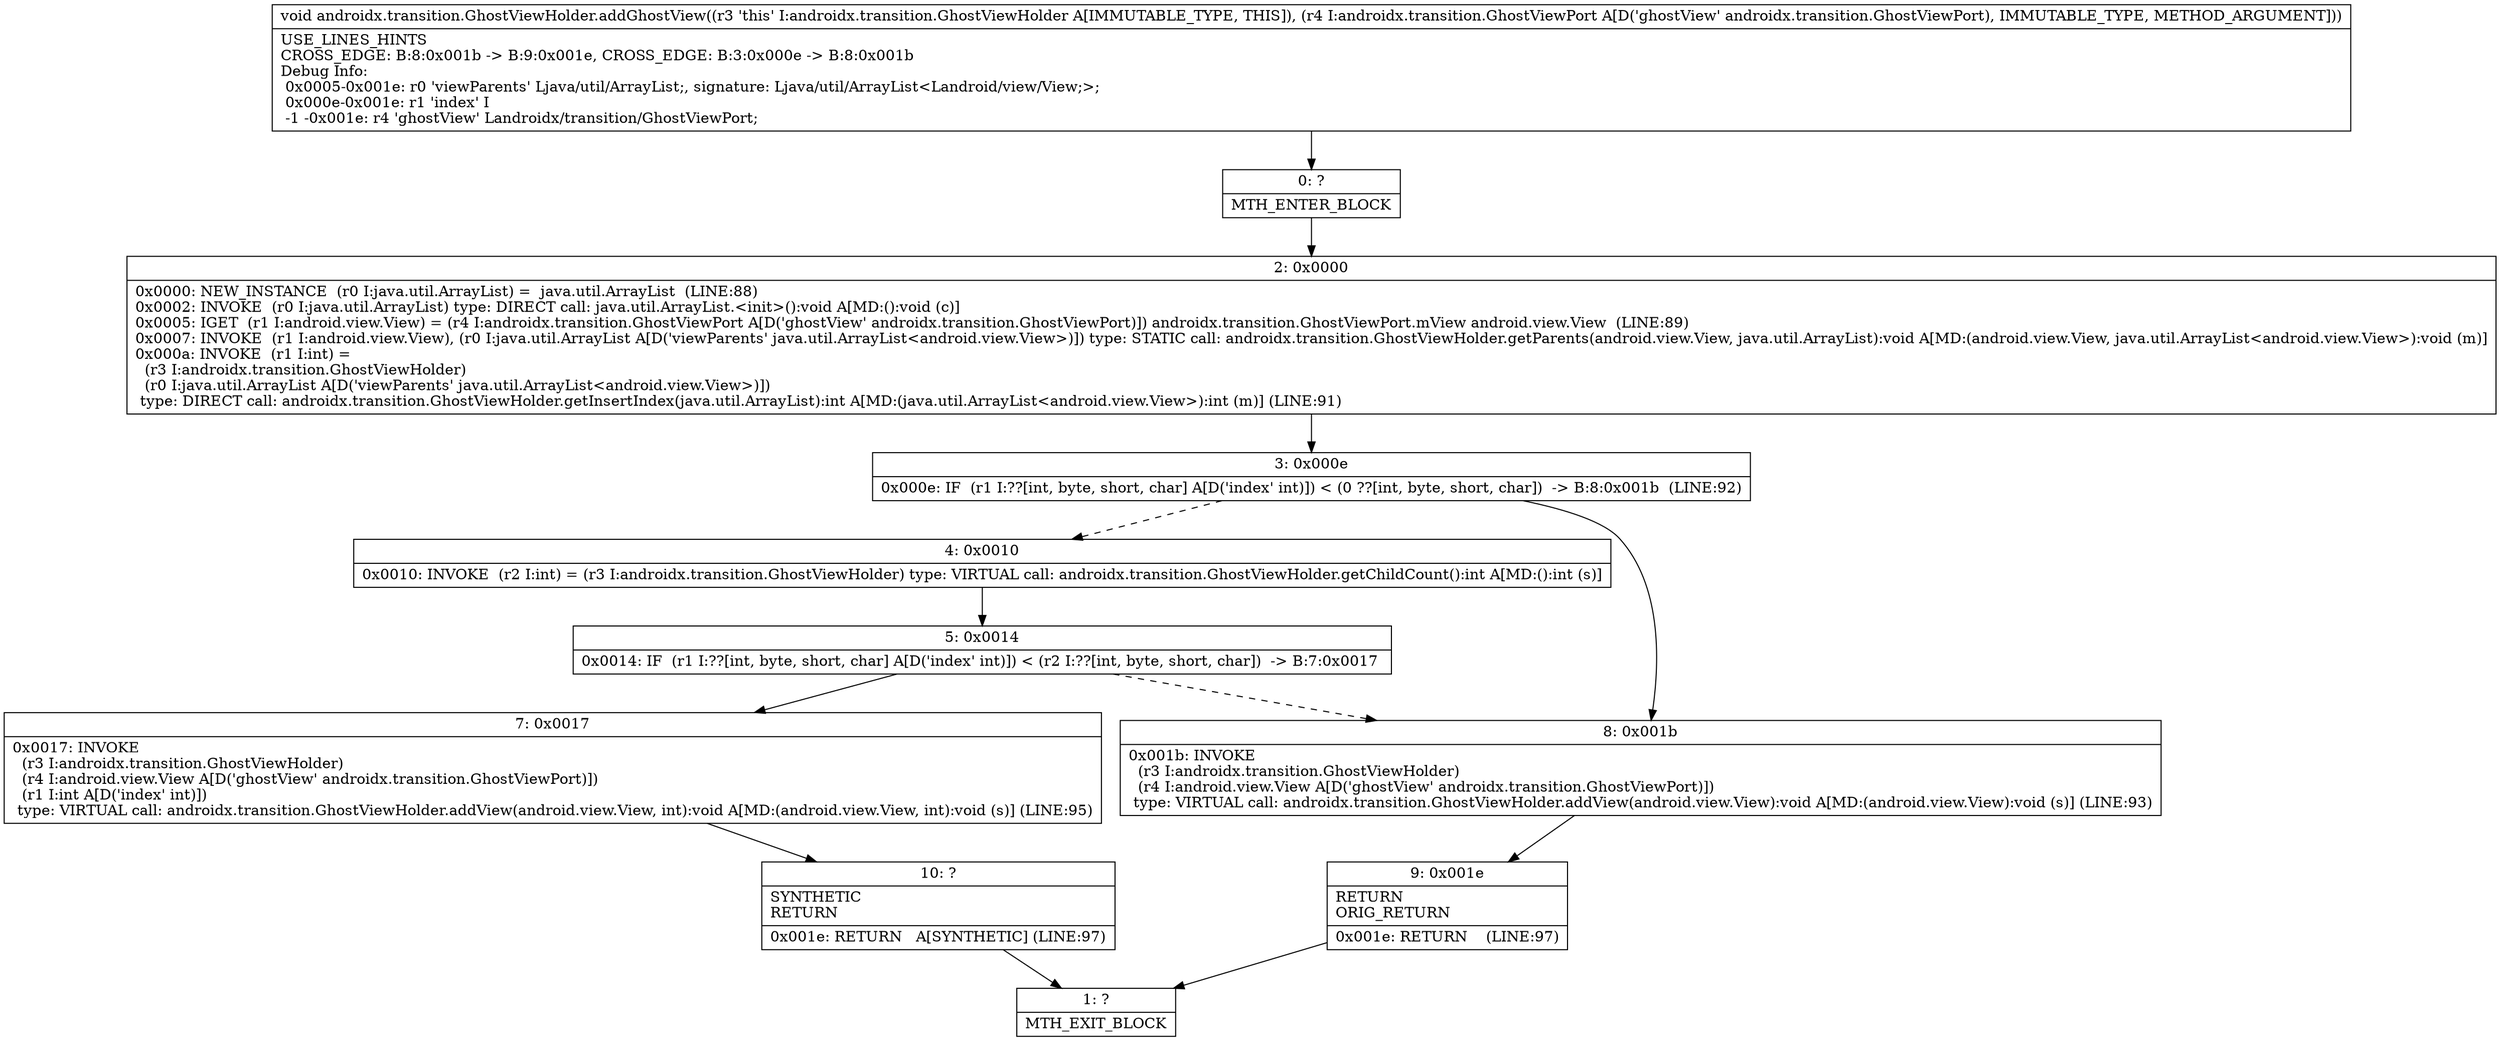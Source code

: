 digraph "CFG forandroidx.transition.GhostViewHolder.addGhostView(Landroidx\/transition\/GhostViewPort;)V" {
Node_0 [shape=record,label="{0\:\ ?|MTH_ENTER_BLOCK\l}"];
Node_2 [shape=record,label="{2\:\ 0x0000|0x0000: NEW_INSTANCE  (r0 I:java.util.ArrayList) =  java.util.ArrayList  (LINE:88)\l0x0002: INVOKE  (r0 I:java.util.ArrayList) type: DIRECT call: java.util.ArrayList.\<init\>():void A[MD:():void (c)]\l0x0005: IGET  (r1 I:android.view.View) = (r4 I:androidx.transition.GhostViewPort A[D('ghostView' androidx.transition.GhostViewPort)]) androidx.transition.GhostViewPort.mView android.view.View  (LINE:89)\l0x0007: INVOKE  (r1 I:android.view.View), (r0 I:java.util.ArrayList A[D('viewParents' java.util.ArrayList\<android.view.View\>)]) type: STATIC call: androidx.transition.GhostViewHolder.getParents(android.view.View, java.util.ArrayList):void A[MD:(android.view.View, java.util.ArrayList\<android.view.View\>):void (m)]\l0x000a: INVOKE  (r1 I:int) = \l  (r3 I:androidx.transition.GhostViewHolder)\l  (r0 I:java.util.ArrayList A[D('viewParents' java.util.ArrayList\<android.view.View\>)])\l type: DIRECT call: androidx.transition.GhostViewHolder.getInsertIndex(java.util.ArrayList):int A[MD:(java.util.ArrayList\<android.view.View\>):int (m)] (LINE:91)\l}"];
Node_3 [shape=record,label="{3\:\ 0x000e|0x000e: IF  (r1 I:??[int, byte, short, char] A[D('index' int)]) \< (0 ??[int, byte, short, char])  \-\> B:8:0x001b  (LINE:92)\l}"];
Node_4 [shape=record,label="{4\:\ 0x0010|0x0010: INVOKE  (r2 I:int) = (r3 I:androidx.transition.GhostViewHolder) type: VIRTUAL call: androidx.transition.GhostViewHolder.getChildCount():int A[MD:():int (s)]\l}"];
Node_5 [shape=record,label="{5\:\ 0x0014|0x0014: IF  (r1 I:??[int, byte, short, char] A[D('index' int)]) \< (r2 I:??[int, byte, short, char])  \-\> B:7:0x0017 \l}"];
Node_7 [shape=record,label="{7\:\ 0x0017|0x0017: INVOKE  \l  (r3 I:androidx.transition.GhostViewHolder)\l  (r4 I:android.view.View A[D('ghostView' androidx.transition.GhostViewPort)])\l  (r1 I:int A[D('index' int)])\l type: VIRTUAL call: androidx.transition.GhostViewHolder.addView(android.view.View, int):void A[MD:(android.view.View, int):void (s)] (LINE:95)\l}"];
Node_10 [shape=record,label="{10\:\ ?|SYNTHETIC\lRETURN\l|0x001e: RETURN   A[SYNTHETIC] (LINE:97)\l}"];
Node_1 [shape=record,label="{1\:\ ?|MTH_EXIT_BLOCK\l}"];
Node_8 [shape=record,label="{8\:\ 0x001b|0x001b: INVOKE  \l  (r3 I:androidx.transition.GhostViewHolder)\l  (r4 I:android.view.View A[D('ghostView' androidx.transition.GhostViewPort)])\l type: VIRTUAL call: androidx.transition.GhostViewHolder.addView(android.view.View):void A[MD:(android.view.View):void (s)] (LINE:93)\l}"];
Node_9 [shape=record,label="{9\:\ 0x001e|RETURN\lORIG_RETURN\l|0x001e: RETURN    (LINE:97)\l}"];
MethodNode[shape=record,label="{void androidx.transition.GhostViewHolder.addGhostView((r3 'this' I:androidx.transition.GhostViewHolder A[IMMUTABLE_TYPE, THIS]), (r4 I:androidx.transition.GhostViewPort A[D('ghostView' androidx.transition.GhostViewPort), IMMUTABLE_TYPE, METHOD_ARGUMENT]))  | USE_LINES_HINTS\lCROSS_EDGE: B:8:0x001b \-\> B:9:0x001e, CROSS_EDGE: B:3:0x000e \-\> B:8:0x001b\lDebug Info:\l  0x0005\-0x001e: r0 'viewParents' Ljava\/util\/ArrayList;, signature: Ljava\/util\/ArrayList\<Landroid\/view\/View;\>;\l  0x000e\-0x001e: r1 'index' I\l  \-1 \-0x001e: r4 'ghostView' Landroidx\/transition\/GhostViewPort;\l}"];
MethodNode -> Node_0;Node_0 -> Node_2;
Node_2 -> Node_3;
Node_3 -> Node_4[style=dashed];
Node_3 -> Node_8;
Node_4 -> Node_5;
Node_5 -> Node_7;
Node_5 -> Node_8[style=dashed];
Node_7 -> Node_10;
Node_10 -> Node_1;
Node_8 -> Node_9;
Node_9 -> Node_1;
}

